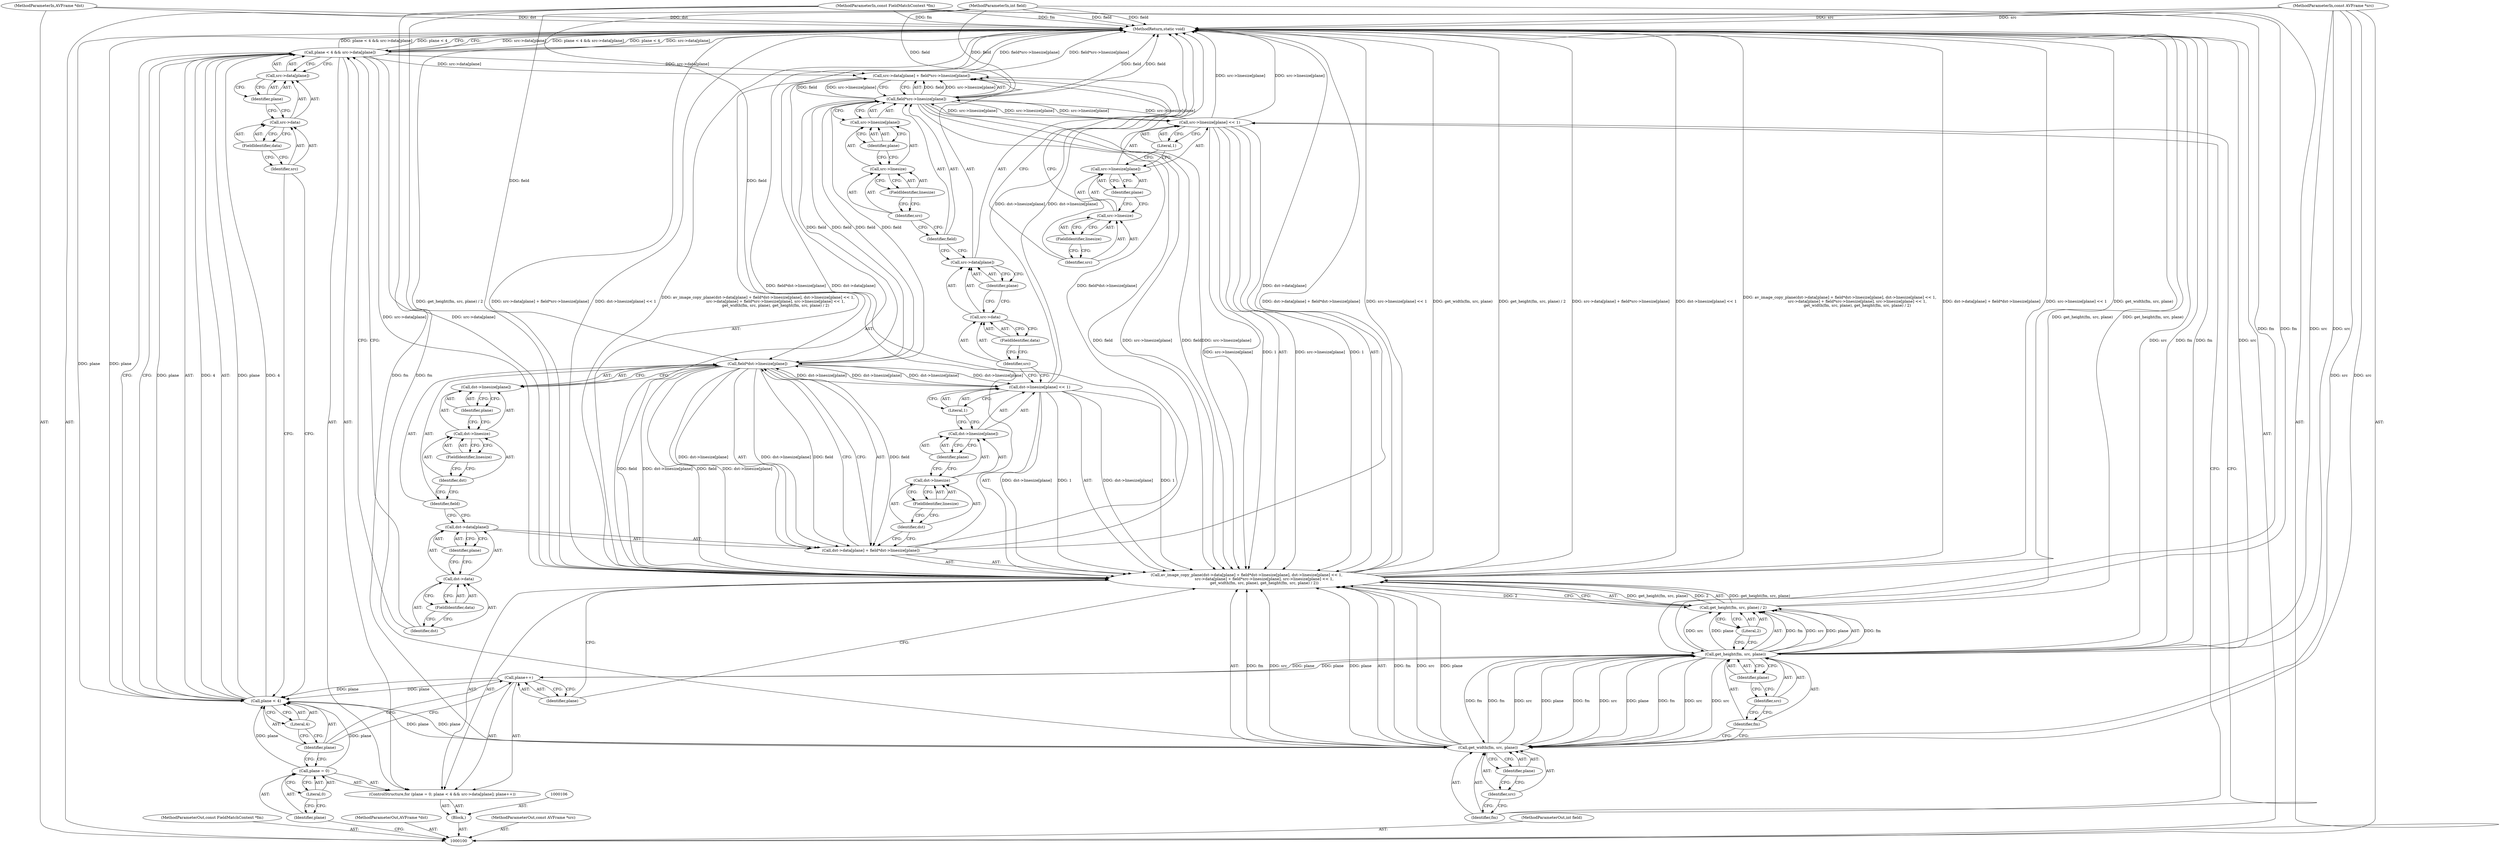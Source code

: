 digraph "1_FFmpeg_e43a0a232dbf6d3c161823c2e07c52e76227a1bc_1" {
"1000173" [label="(MethodReturn,static void)"];
"1000101" [label="(MethodParameterIn,const FieldMatchContext *fm)"];
"1000251" [label="(MethodParameterOut,const FieldMatchContext *fm)"];
"1000102" [label="(MethodParameterIn,AVFrame *dst)"];
"1000252" [label="(MethodParameterOut,AVFrame *dst)"];
"1000103" [label="(MethodParameterIn,const AVFrame *src)"];
"1000253" [label="(MethodParameterOut,const AVFrame *src)"];
"1000104" [label="(MethodParameterIn,int field)"];
"1000254" [label="(MethodParameterOut,int field)"];
"1000105" [label="(Block,)"];
"1000110" [label="(Literal,0)"];
"1000111" [label="(Call,plane < 4 && src->data[plane])"];
"1000112" [label="(Call,plane < 4)"];
"1000113" [label="(Identifier,plane)"];
"1000114" [label="(Literal,4)"];
"1000115" [label="(Call,src->data[plane])"];
"1000116" [label="(Call,src->data)"];
"1000117" [label="(Identifier,src)"];
"1000118" [label="(FieldIdentifier,data)"];
"1000107" [label="(ControlStructure,for (plane = 0; plane < 4 && src->data[plane]; plane++))"];
"1000119" [label="(Identifier,plane)"];
"1000120" [label="(Call,plane++)"];
"1000121" [label="(Identifier,plane)"];
"1000108" [label="(Call,plane = 0)"];
"1000109" [label="(Identifier,plane)"];
"1000142" [label="(Literal,1)"];
"1000123" [label="(Call,dst->data[plane] + field*dst->linesize[plane])"];
"1000124" [label="(Call,dst->data[plane])"];
"1000125" [label="(Call,dst->data)"];
"1000126" [label="(Identifier,dst)"];
"1000127" [label="(FieldIdentifier,data)"];
"1000128" [label="(Identifier,plane)"];
"1000129" [label="(Call,field*dst->linesize[plane])"];
"1000130" [label="(Identifier,field)"];
"1000131" [label="(Call,dst->linesize[plane])"];
"1000132" [label="(Call,dst->linesize)"];
"1000133" [label="(Identifier,dst)"];
"1000134" [label="(FieldIdentifier,linesize)"];
"1000135" [label="(Identifier,plane)"];
"1000136" [label="(Call,dst->linesize[plane] << 1)"];
"1000137" [label="(Call,dst->linesize[plane])"];
"1000138" [label="(Call,dst->linesize)"];
"1000139" [label="(Identifier,dst)"];
"1000140" [label="(FieldIdentifier,linesize)"];
"1000122" [label="(Call,av_image_copy_plane(dst->data[plane] + field*dst->linesize[plane], dst->linesize[plane] << 1,\n                             src->data[plane] + field*src->linesize[plane], src->linesize[plane] << 1,\n                             get_width(fm, src, plane), get_height(fm, src, plane) / 2))"];
"1000141" [label="(Identifier,plane)"];
"1000162" [label="(Literal,1)"];
"1000143" [label="(Call,src->data[plane] + field*src->linesize[plane])"];
"1000144" [label="(Call,src->data[plane])"];
"1000145" [label="(Call,src->data)"];
"1000146" [label="(Identifier,src)"];
"1000147" [label="(FieldIdentifier,data)"];
"1000148" [label="(Identifier,plane)"];
"1000149" [label="(Call,field*src->linesize[plane])"];
"1000150" [label="(Identifier,field)"];
"1000151" [label="(Call,src->linesize[plane])"];
"1000152" [label="(Call,src->linesize)"];
"1000153" [label="(Identifier,src)"];
"1000154" [label="(FieldIdentifier,linesize)"];
"1000155" [label="(Identifier,plane)"];
"1000156" [label="(Call,src->linesize[plane] << 1)"];
"1000157" [label="(Call,src->linesize[plane])"];
"1000158" [label="(Call,src->linesize)"];
"1000159" [label="(Identifier,src)"];
"1000160" [label="(FieldIdentifier,linesize)"];
"1000161" [label="(Identifier,plane)"];
"1000163" [label="(Call,get_width(fm, src, plane))"];
"1000164" [label="(Identifier,fm)"];
"1000165" [label="(Identifier,src)"];
"1000166" [label="(Identifier,plane)"];
"1000167" [label="(Call,get_height(fm, src, plane) / 2)"];
"1000168" [label="(Call,get_height(fm, src, plane))"];
"1000169" [label="(Identifier,fm)"];
"1000170" [label="(Identifier,src)"];
"1000171" [label="(Identifier,plane)"];
"1000172" [label="(Literal,2)"];
"1000173" -> "1000100"  [label="AST: "];
"1000173" -> "1000111"  [label="CFG: "];
"1000167" -> "1000173"  [label="DDG: get_height(fm, src, plane)"];
"1000168" -> "1000173"  [label="DDG: fm"];
"1000168" -> "1000173"  [label="DDG: src"];
"1000156" -> "1000173"  [label="DDG: src->linesize[plane]"];
"1000104" -> "1000173"  [label="DDG: field"];
"1000122" -> "1000173"  [label="DDG: dst->data[plane] + field*dst->linesize[plane]"];
"1000122" -> "1000173"  [label="DDG: src->linesize[plane] << 1"];
"1000122" -> "1000173"  [label="DDG: get_width(fm, src, plane)"];
"1000122" -> "1000173"  [label="DDG: get_height(fm, src, plane) / 2"];
"1000122" -> "1000173"  [label="DDG: src->data[plane] + field*src->linesize[plane]"];
"1000122" -> "1000173"  [label="DDG: dst->linesize[plane] << 1"];
"1000122" -> "1000173"  [label="DDG: av_image_copy_plane(dst->data[plane] + field*dst->linesize[plane], dst->linesize[plane] << 1,\n                             src->data[plane] + field*src->linesize[plane], src->linesize[plane] << 1,\n                             get_width(fm, src, plane), get_height(fm, src, plane) / 2)"];
"1000111" -> "1000173"  [label="DDG: src->data[plane]"];
"1000111" -> "1000173"  [label="DDG: plane < 4 && src->data[plane]"];
"1000111" -> "1000173"  [label="DDG: plane < 4"];
"1000143" -> "1000173"  [label="DDG: field*src->linesize[plane]"];
"1000136" -> "1000173"  [label="DDG: dst->linesize[plane]"];
"1000123" -> "1000173"  [label="DDG: dst->data[plane]"];
"1000123" -> "1000173"  [label="DDG: field*dst->linesize[plane]"];
"1000103" -> "1000173"  [label="DDG: src"];
"1000102" -> "1000173"  [label="DDG: dst"];
"1000112" -> "1000173"  [label="DDG: plane"];
"1000101" -> "1000173"  [label="DDG: fm"];
"1000149" -> "1000173"  [label="DDG: field"];
"1000101" -> "1000100"  [label="AST: "];
"1000101" -> "1000173"  [label="DDG: fm"];
"1000101" -> "1000163"  [label="DDG: fm"];
"1000101" -> "1000168"  [label="DDG: fm"];
"1000251" -> "1000100"  [label="AST: "];
"1000102" -> "1000100"  [label="AST: "];
"1000102" -> "1000173"  [label="DDG: dst"];
"1000252" -> "1000100"  [label="AST: "];
"1000103" -> "1000100"  [label="AST: "];
"1000103" -> "1000173"  [label="DDG: src"];
"1000103" -> "1000163"  [label="DDG: src"];
"1000103" -> "1000168"  [label="DDG: src"];
"1000253" -> "1000100"  [label="AST: "];
"1000104" -> "1000100"  [label="AST: "];
"1000104" -> "1000173"  [label="DDG: field"];
"1000104" -> "1000129"  [label="DDG: field"];
"1000104" -> "1000149"  [label="DDG: field"];
"1000254" -> "1000100"  [label="AST: "];
"1000105" -> "1000100"  [label="AST: "];
"1000106" -> "1000105"  [label="AST: "];
"1000107" -> "1000105"  [label="AST: "];
"1000110" -> "1000108"  [label="AST: "];
"1000110" -> "1000109"  [label="CFG: "];
"1000108" -> "1000110"  [label="CFG: "];
"1000111" -> "1000107"  [label="AST: "];
"1000111" -> "1000112"  [label="CFG: "];
"1000111" -> "1000115"  [label="CFG: "];
"1000112" -> "1000111"  [label="AST: "];
"1000115" -> "1000111"  [label="AST: "];
"1000126" -> "1000111"  [label="CFG: "];
"1000173" -> "1000111"  [label="CFG: "];
"1000111" -> "1000173"  [label="DDG: src->data[plane]"];
"1000111" -> "1000173"  [label="DDG: plane < 4 && src->data[plane]"];
"1000111" -> "1000173"  [label="DDG: plane < 4"];
"1000112" -> "1000111"  [label="DDG: plane"];
"1000112" -> "1000111"  [label="DDG: 4"];
"1000111" -> "1000122"  [label="DDG: src->data[plane]"];
"1000111" -> "1000143"  [label="DDG: src->data[plane]"];
"1000112" -> "1000111"  [label="AST: "];
"1000112" -> "1000114"  [label="CFG: "];
"1000113" -> "1000112"  [label="AST: "];
"1000114" -> "1000112"  [label="AST: "];
"1000117" -> "1000112"  [label="CFG: "];
"1000111" -> "1000112"  [label="CFG: "];
"1000112" -> "1000173"  [label="DDG: plane"];
"1000112" -> "1000111"  [label="DDG: plane"];
"1000112" -> "1000111"  [label="DDG: 4"];
"1000120" -> "1000112"  [label="DDG: plane"];
"1000108" -> "1000112"  [label="DDG: plane"];
"1000112" -> "1000163"  [label="DDG: plane"];
"1000113" -> "1000112"  [label="AST: "];
"1000113" -> "1000108"  [label="CFG: "];
"1000113" -> "1000120"  [label="CFG: "];
"1000114" -> "1000113"  [label="CFG: "];
"1000114" -> "1000112"  [label="AST: "];
"1000114" -> "1000113"  [label="CFG: "];
"1000112" -> "1000114"  [label="CFG: "];
"1000115" -> "1000111"  [label="AST: "];
"1000115" -> "1000119"  [label="CFG: "];
"1000116" -> "1000115"  [label="AST: "];
"1000119" -> "1000115"  [label="AST: "];
"1000111" -> "1000115"  [label="CFG: "];
"1000116" -> "1000115"  [label="AST: "];
"1000116" -> "1000118"  [label="CFG: "];
"1000117" -> "1000116"  [label="AST: "];
"1000118" -> "1000116"  [label="AST: "];
"1000119" -> "1000116"  [label="CFG: "];
"1000117" -> "1000116"  [label="AST: "];
"1000117" -> "1000112"  [label="CFG: "];
"1000118" -> "1000117"  [label="CFG: "];
"1000118" -> "1000116"  [label="AST: "];
"1000118" -> "1000117"  [label="CFG: "];
"1000116" -> "1000118"  [label="CFG: "];
"1000107" -> "1000105"  [label="AST: "];
"1000108" -> "1000107"  [label="AST: "];
"1000111" -> "1000107"  [label="AST: "];
"1000120" -> "1000107"  [label="AST: "];
"1000122" -> "1000107"  [label="AST: "];
"1000119" -> "1000115"  [label="AST: "];
"1000119" -> "1000116"  [label="CFG: "];
"1000115" -> "1000119"  [label="CFG: "];
"1000120" -> "1000107"  [label="AST: "];
"1000120" -> "1000121"  [label="CFG: "];
"1000121" -> "1000120"  [label="AST: "];
"1000113" -> "1000120"  [label="CFG: "];
"1000120" -> "1000112"  [label="DDG: plane"];
"1000168" -> "1000120"  [label="DDG: plane"];
"1000121" -> "1000120"  [label="AST: "];
"1000121" -> "1000122"  [label="CFG: "];
"1000120" -> "1000121"  [label="CFG: "];
"1000108" -> "1000107"  [label="AST: "];
"1000108" -> "1000110"  [label="CFG: "];
"1000109" -> "1000108"  [label="AST: "];
"1000110" -> "1000108"  [label="AST: "];
"1000113" -> "1000108"  [label="CFG: "];
"1000108" -> "1000112"  [label="DDG: plane"];
"1000109" -> "1000108"  [label="AST: "];
"1000109" -> "1000100"  [label="CFG: "];
"1000110" -> "1000109"  [label="CFG: "];
"1000142" -> "1000136"  [label="AST: "];
"1000142" -> "1000137"  [label="CFG: "];
"1000136" -> "1000142"  [label="CFG: "];
"1000123" -> "1000122"  [label="AST: "];
"1000123" -> "1000129"  [label="CFG: "];
"1000124" -> "1000123"  [label="AST: "];
"1000129" -> "1000123"  [label="AST: "];
"1000139" -> "1000123"  [label="CFG: "];
"1000123" -> "1000173"  [label="DDG: dst->data[plane]"];
"1000123" -> "1000173"  [label="DDG: field*dst->linesize[plane]"];
"1000129" -> "1000123"  [label="DDG: field"];
"1000129" -> "1000123"  [label="DDG: dst->linesize[plane]"];
"1000124" -> "1000123"  [label="AST: "];
"1000124" -> "1000128"  [label="CFG: "];
"1000125" -> "1000124"  [label="AST: "];
"1000128" -> "1000124"  [label="AST: "];
"1000130" -> "1000124"  [label="CFG: "];
"1000125" -> "1000124"  [label="AST: "];
"1000125" -> "1000127"  [label="CFG: "];
"1000126" -> "1000125"  [label="AST: "];
"1000127" -> "1000125"  [label="AST: "];
"1000128" -> "1000125"  [label="CFG: "];
"1000126" -> "1000125"  [label="AST: "];
"1000126" -> "1000111"  [label="CFG: "];
"1000127" -> "1000126"  [label="CFG: "];
"1000127" -> "1000125"  [label="AST: "];
"1000127" -> "1000126"  [label="CFG: "];
"1000125" -> "1000127"  [label="CFG: "];
"1000128" -> "1000124"  [label="AST: "];
"1000128" -> "1000125"  [label="CFG: "];
"1000124" -> "1000128"  [label="CFG: "];
"1000129" -> "1000123"  [label="AST: "];
"1000129" -> "1000131"  [label="CFG: "];
"1000130" -> "1000129"  [label="AST: "];
"1000131" -> "1000129"  [label="AST: "];
"1000123" -> "1000129"  [label="CFG: "];
"1000129" -> "1000122"  [label="DDG: field"];
"1000129" -> "1000122"  [label="DDG: dst->linesize[plane]"];
"1000129" -> "1000123"  [label="DDG: field"];
"1000129" -> "1000123"  [label="DDG: dst->linesize[plane]"];
"1000149" -> "1000129"  [label="DDG: field"];
"1000104" -> "1000129"  [label="DDG: field"];
"1000136" -> "1000129"  [label="DDG: dst->linesize[plane]"];
"1000129" -> "1000136"  [label="DDG: dst->linesize[plane]"];
"1000129" -> "1000149"  [label="DDG: field"];
"1000130" -> "1000129"  [label="AST: "];
"1000130" -> "1000124"  [label="CFG: "];
"1000133" -> "1000130"  [label="CFG: "];
"1000131" -> "1000129"  [label="AST: "];
"1000131" -> "1000135"  [label="CFG: "];
"1000132" -> "1000131"  [label="AST: "];
"1000135" -> "1000131"  [label="AST: "];
"1000129" -> "1000131"  [label="CFG: "];
"1000132" -> "1000131"  [label="AST: "];
"1000132" -> "1000134"  [label="CFG: "];
"1000133" -> "1000132"  [label="AST: "];
"1000134" -> "1000132"  [label="AST: "];
"1000135" -> "1000132"  [label="CFG: "];
"1000133" -> "1000132"  [label="AST: "];
"1000133" -> "1000130"  [label="CFG: "];
"1000134" -> "1000133"  [label="CFG: "];
"1000134" -> "1000132"  [label="AST: "];
"1000134" -> "1000133"  [label="CFG: "];
"1000132" -> "1000134"  [label="CFG: "];
"1000135" -> "1000131"  [label="AST: "];
"1000135" -> "1000132"  [label="CFG: "];
"1000131" -> "1000135"  [label="CFG: "];
"1000136" -> "1000122"  [label="AST: "];
"1000136" -> "1000142"  [label="CFG: "];
"1000137" -> "1000136"  [label="AST: "];
"1000142" -> "1000136"  [label="AST: "];
"1000146" -> "1000136"  [label="CFG: "];
"1000136" -> "1000173"  [label="DDG: dst->linesize[plane]"];
"1000136" -> "1000129"  [label="DDG: dst->linesize[plane]"];
"1000136" -> "1000122"  [label="DDG: dst->linesize[plane]"];
"1000136" -> "1000122"  [label="DDG: 1"];
"1000129" -> "1000136"  [label="DDG: dst->linesize[plane]"];
"1000137" -> "1000136"  [label="AST: "];
"1000137" -> "1000141"  [label="CFG: "];
"1000138" -> "1000137"  [label="AST: "];
"1000141" -> "1000137"  [label="AST: "];
"1000142" -> "1000137"  [label="CFG: "];
"1000138" -> "1000137"  [label="AST: "];
"1000138" -> "1000140"  [label="CFG: "];
"1000139" -> "1000138"  [label="AST: "];
"1000140" -> "1000138"  [label="AST: "];
"1000141" -> "1000138"  [label="CFG: "];
"1000139" -> "1000138"  [label="AST: "];
"1000139" -> "1000123"  [label="CFG: "];
"1000140" -> "1000139"  [label="CFG: "];
"1000140" -> "1000138"  [label="AST: "];
"1000140" -> "1000139"  [label="CFG: "];
"1000138" -> "1000140"  [label="CFG: "];
"1000122" -> "1000107"  [label="AST: "];
"1000122" -> "1000167"  [label="CFG: "];
"1000123" -> "1000122"  [label="AST: "];
"1000136" -> "1000122"  [label="AST: "];
"1000143" -> "1000122"  [label="AST: "];
"1000156" -> "1000122"  [label="AST: "];
"1000163" -> "1000122"  [label="AST: "];
"1000167" -> "1000122"  [label="AST: "];
"1000121" -> "1000122"  [label="CFG: "];
"1000122" -> "1000173"  [label="DDG: dst->data[plane] + field*dst->linesize[plane]"];
"1000122" -> "1000173"  [label="DDG: src->linesize[plane] << 1"];
"1000122" -> "1000173"  [label="DDG: get_width(fm, src, plane)"];
"1000122" -> "1000173"  [label="DDG: get_height(fm, src, plane) / 2"];
"1000122" -> "1000173"  [label="DDG: src->data[plane] + field*src->linesize[plane]"];
"1000122" -> "1000173"  [label="DDG: dst->linesize[plane] << 1"];
"1000122" -> "1000173"  [label="DDG: av_image_copy_plane(dst->data[plane] + field*dst->linesize[plane], dst->linesize[plane] << 1,\n                             src->data[plane] + field*src->linesize[plane], src->linesize[plane] << 1,\n                             get_width(fm, src, plane), get_height(fm, src, plane) / 2)"];
"1000129" -> "1000122"  [label="DDG: field"];
"1000129" -> "1000122"  [label="DDG: dst->linesize[plane]"];
"1000136" -> "1000122"  [label="DDG: dst->linesize[plane]"];
"1000136" -> "1000122"  [label="DDG: 1"];
"1000111" -> "1000122"  [label="DDG: src->data[plane]"];
"1000149" -> "1000122"  [label="DDG: field"];
"1000149" -> "1000122"  [label="DDG: src->linesize[plane]"];
"1000156" -> "1000122"  [label="DDG: src->linesize[plane]"];
"1000156" -> "1000122"  [label="DDG: 1"];
"1000163" -> "1000122"  [label="DDG: fm"];
"1000163" -> "1000122"  [label="DDG: src"];
"1000163" -> "1000122"  [label="DDG: plane"];
"1000167" -> "1000122"  [label="DDG: get_height(fm, src, plane)"];
"1000167" -> "1000122"  [label="DDG: 2"];
"1000141" -> "1000137"  [label="AST: "];
"1000141" -> "1000138"  [label="CFG: "];
"1000137" -> "1000141"  [label="CFG: "];
"1000162" -> "1000156"  [label="AST: "];
"1000162" -> "1000157"  [label="CFG: "];
"1000156" -> "1000162"  [label="CFG: "];
"1000143" -> "1000122"  [label="AST: "];
"1000143" -> "1000149"  [label="CFG: "];
"1000144" -> "1000143"  [label="AST: "];
"1000149" -> "1000143"  [label="AST: "];
"1000159" -> "1000143"  [label="CFG: "];
"1000143" -> "1000173"  [label="DDG: field*src->linesize[plane]"];
"1000111" -> "1000143"  [label="DDG: src->data[plane]"];
"1000149" -> "1000143"  [label="DDG: field"];
"1000149" -> "1000143"  [label="DDG: src->linesize[plane]"];
"1000144" -> "1000143"  [label="AST: "];
"1000144" -> "1000148"  [label="CFG: "];
"1000145" -> "1000144"  [label="AST: "];
"1000148" -> "1000144"  [label="AST: "];
"1000150" -> "1000144"  [label="CFG: "];
"1000145" -> "1000144"  [label="AST: "];
"1000145" -> "1000147"  [label="CFG: "];
"1000146" -> "1000145"  [label="AST: "];
"1000147" -> "1000145"  [label="AST: "];
"1000148" -> "1000145"  [label="CFG: "];
"1000146" -> "1000145"  [label="AST: "];
"1000146" -> "1000136"  [label="CFG: "];
"1000147" -> "1000146"  [label="CFG: "];
"1000147" -> "1000145"  [label="AST: "];
"1000147" -> "1000146"  [label="CFG: "];
"1000145" -> "1000147"  [label="CFG: "];
"1000148" -> "1000144"  [label="AST: "];
"1000148" -> "1000145"  [label="CFG: "];
"1000144" -> "1000148"  [label="CFG: "];
"1000149" -> "1000143"  [label="AST: "];
"1000149" -> "1000151"  [label="CFG: "];
"1000150" -> "1000149"  [label="AST: "];
"1000151" -> "1000149"  [label="AST: "];
"1000143" -> "1000149"  [label="CFG: "];
"1000149" -> "1000173"  [label="DDG: field"];
"1000149" -> "1000129"  [label="DDG: field"];
"1000149" -> "1000122"  [label="DDG: field"];
"1000149" -> "1000122"  [label="DDG: src->linesize[plane]"];
"1000149" -> "1000143"  [label="DDG: field"];
"1000149" -> "1000143"  [label="DDG: src->linesize[plane]"];
"1000129" -> "1000149"  [label="DDG: field"];
"1000104" -> "1000149"  [label="DDG: field"];
"1000156" -> "1000149"  [label="DDG: src->linesize[plane]"];
"1000149" -> "1000156"  [label="DDG: src->linesize[plane]"];
"1000150" -> "1000149"  [label="AST: "];
"1000150" -> "1000144"  [label="CFG: "];
"1000153" -> "1000150"  [label="CFG: "];
"1000151" -> "1000149"  [label="AST: "];
"1000151" -> "1000155"  [label="CFG: "];
"1000152" -> "1000151"  [label="AST: "];
"1000155" -> "1000151"  [label="AST: "];
"1000149" -> "1000151"  [label="CFG: "];
"1000152" -> "1000151"  [label="AST: "];
"1000152" -> "1000154"  [label="CFG: "];
"1000153" -> "1000152"  [label="AST: "];
"1000154" -> "1000152"  [label="AST: "];
"1000155" -> "1000152"  [label="CFG: "];
"1000153" -> "1000152"  [label="AST: "];
"1000153" -> "1000150"  [label="CFG: "];
"1000154" -> "1000153"  [label="CFG: "];
"1000154" -> "1000152"  [label="AST: "];
"1000154" -> "1000153"  [label="CFG: "];
"1000152" -> "1000154"  [label="CFG: "];
"1000155" -> "1000151"  [label="AST: "];
"1000155" -> "1000152"  [label="CFG: "];
"1000151" -> "1000155"  [label="CFG: "];
"1000156" -> "1000122"  [label="AST: "];
"1000156" -> "1000162"  [label="CFG: "];
"1000157" -> "1000156"  [label="AST: "];
"1000162" -> "1000156"  [label="AST: "];
"1000164" -> "1000156"  [label="CFG: "];
"1000156" -> "1000173"  [label="DDG: src->linesize[plane]"];
"1000156" -> "1000149"  [label="DDG: src->linesize[plane]"];
"1000156" -> "1000122"  [label="DDG: src->linesize[plane]"];
"1000156" -> "1000122"  [label="DDG: 1"];
"1000149" -> "1000156"  [label="DDG: src->linesize[plane]"];
"1000157" -> "1000156"  [label="AST: "];
"1000157" -> "1000161"  [label="CFG: "];
"1000158" -> "1000157"  [label="AST: "];
"1000161" -> "1000157"  [label="AST: "];
"1000162" -> "1000157"  [label="CFG: "];
"1000158" -> "1000157"  [label="AST: "];
"1000158" -> "1000160"  [label="CFG: "];
"1000159" -> "1000158"  [label="AST: "];
"1000160" -> "1000158"  [label="AST: "];
"1000161" -> "1000158"  [label="CFG: "];
"1000159" -> "1000158"  [label="AST: "];
"1000159" -> "1000143"  [label="CFG: "];
"1000160" -> "1000159"  [label="CFG: "];
"1000160" -> "1000158"  [label="AST: "];
"1000160" -> "1000159"  [label="CFG: "];
"1000158" -> "1000160"  [label="CFG: "];
"1000161" -> "1000157"  [label="AST: "];
"1000161" -> "1000158"  [label="CFG: "];
"1000157" -> "1000161"  [label="CFG: "];
"1000163" -> "1000122"  [label="AST: "];
"1000163" -> "1000166"  [label="CFG: "];
"1000164" -> "1000163"  [label="AST: "];
"1000165" -> "1000163"  [label="AST: "];
"1000166" -> "1000163"  [label="AST: "];
"1000169" -> "1000163"  [label="CFG: "];
"1000163" -> "1000122"  [label="DDG: fm"];
"1000163" -> "1000122"  [label="DDG: src"];
"1000163" -> "1000122"  [label="DDG: plane"];
"1000168" -> "1000163"  [label="DDG: fm"];
"1000168" -> "1000163"  [label="DDG: src"];
"1000101" -> "1000163"  [label="DDG: fm"];
"1000103" -> "1000163"  [label="DDG: src"];
"1000112" -> "1000163"  [label="DDG: plane"];
"1000163" -> "1000168"  [label="DDG: fm"];
"1000163" -> "1000168"  [label="DDG: src"];
"1000163" -> "1000168"  [label="DDG: plane"];
"1000164" -> "1000163"  [label="AST: "];
"1000164" -> "1000156"  [label="CFG: "];
"1000165" -> "1000164"  [label="CFG: "];
"1000165" -> "1000163"  [label="AST: "];
"1000165" -> "1000164"  [label="CFG: "];
"1000166" -> "1000165"  [label="CFG: "];
"1000166" -> "1000163"  [label="AST: "];
"1000166" -> "1000165"  [label="CFG: "];
"1000163" -> "1000166"  [label="CFG: "];
"1000167" -> "1000122"  [label="AST: "];
"1000167" -> "1000172"  [label="CFG: "];
"1000168" -> "1000167"  [label="AST: "];
"1000172" -> "1000167"  [label="AST: "];
"1000122" -> "1000167"  [label="CFG: "];
"1000167" -> "1000173"  [label="DDG: get_height(fm, src, plane)"];
"1000167" -> "1000122"  [label="DDG: get_height(fm, src, plane)"];
"1000167" -> "1000122"  [label="DDG: 2"];
"1000168" -> "1000167"  [label="DDG: fm"];
"1000168" -> "1000167"  [label="DDG: src"];
"1000168" -> "1000167"  [label="DDG: plane"];
"1000168" -> "1000167"  [label="AST: "];
"1000168" -> "1000171"  [label="CFG: "];
"1000169" -> "1000168"  [label="AST: "];
"1000170" -> "1000168"  [label="AST: "];
"1000171" -> "1000168"  [label="AST: "];
"1000172" -> "1000168"  [label="CFG: "];
"1000168" -> "1000173"  [label="DDG: fm"];
"1000168" -> "1000173"  [label="DDG: src"];
"1000168" -> "1000120"  [label="DDG: plane"];
"1000168" -> "1000163"  [label="DDG: fm"];
"1000168" -> "1000163"  [label="DDG: src"];
"1000168" -> "1000167"  [label="DDG: fm"];
"1000168" -> "1000167"  [label="DDG: src"];
"1000168" -> "1000167"  [label="DDG: plane"];
"1000163" -> "1000168"  [label="DDG: fm"];
"1000163" -> "1000168"  [label="DDG: src"];
"1000163" -> "1000168"  [label="DDG: plane"];
"1000101" -> "1000168"  [label="DDG: fm"];
"1000103" -> "1000168"  [label="DDG: src"];
"1000169" -> "1000168"  [label="AST: "];
"1000169" -> "1000163"  [label="CFG: "];
"1000170" -> "1000169"  [label="CFG: "];
"1000170" -> "1000168"  [label="AST: "];
"1000170" -> "1000169"  [label="CFG: "];
"1000171" -> "1000170"  [label="CFG: "];
"1000171" -> "1000168"  [label="AST: "];
"1000171" -> "1000170"  [label="CFG: "];
"1000168" -> "1000171"  [label="CFG: "];
"1000172" -> "1000167"  [label="AST: "];
"1000172" -> "1000168"  [label="CFG: "];
"1000167" -> "1000172"  [label="CFG: "];
}
